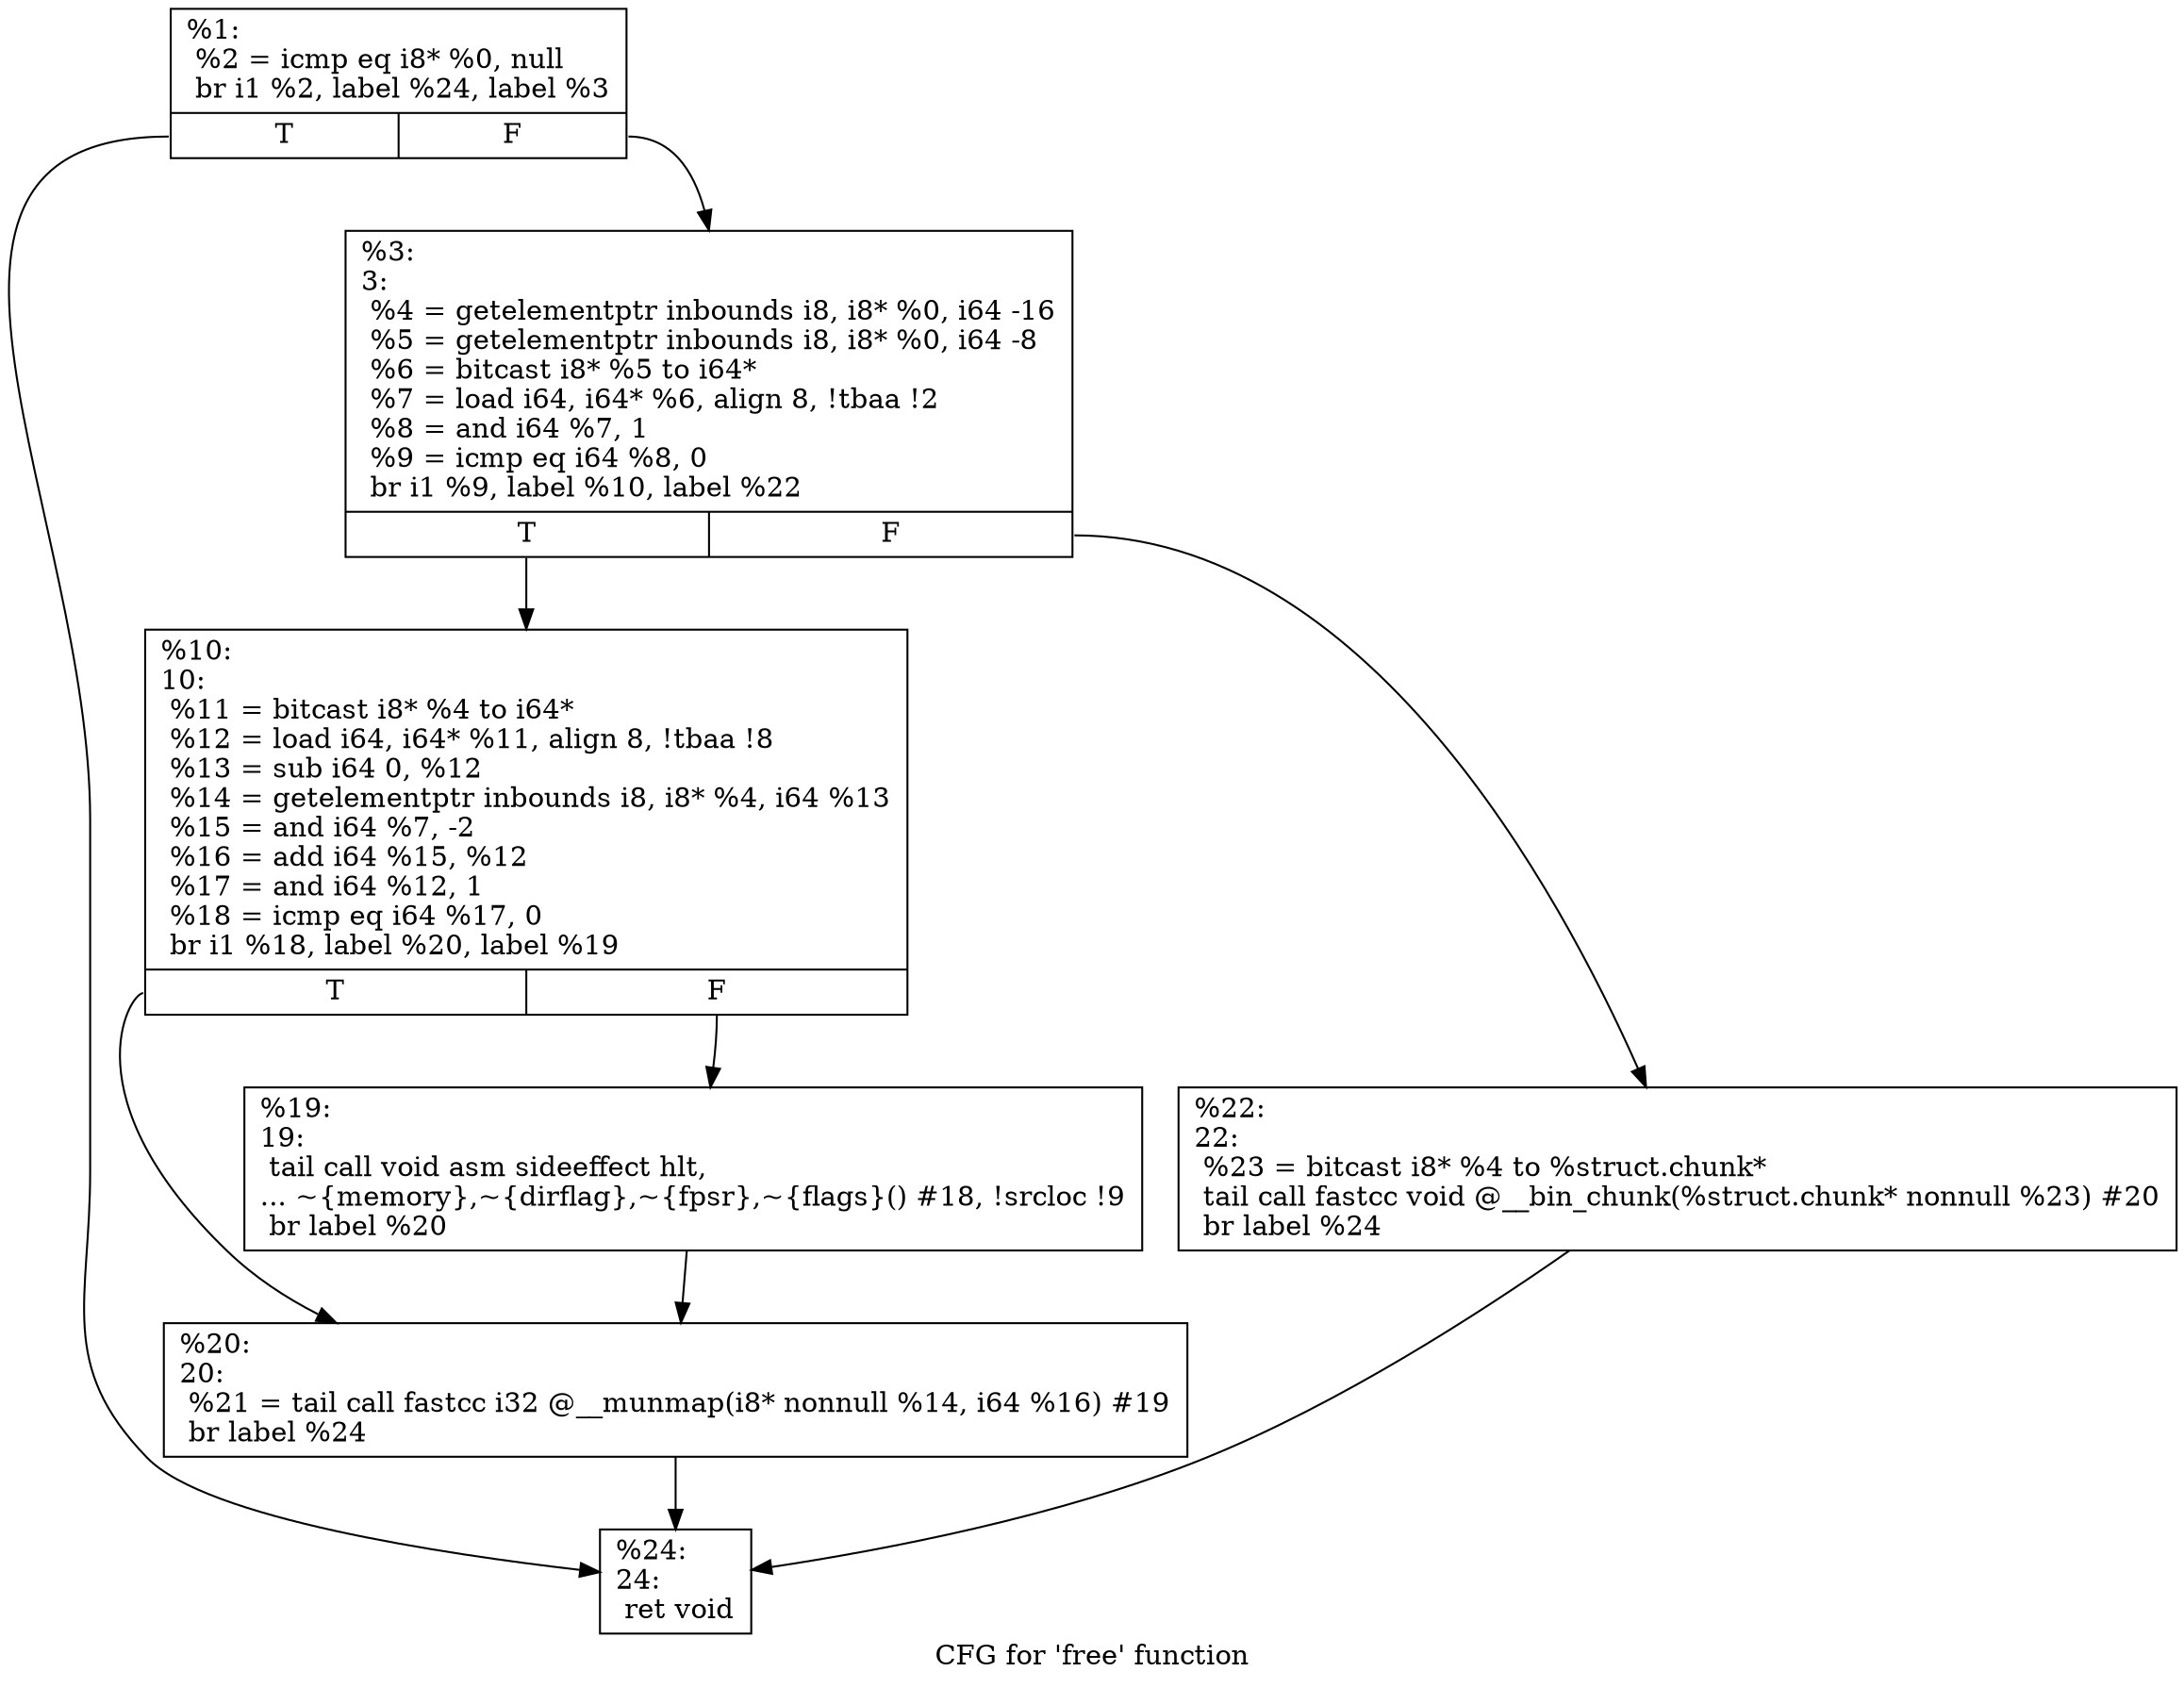 digraph "CFG for 'free' function" {
	label="CFG for 'free' function";

	Node0x2032640 [shape=record,label="{%1:\l  %2 = icmp eq i8* %0, null\l  br i1 %2, label %24, label %3\l|{<s0>T|<s1>F}}"];
	Node0x2032640:s0 -> Node0x2032860;
	Node0x2032640:s1 -> Node0x20326d0;
	Node0x20326d0 [shape=record,label="{%3:\l3:                                                \l  %4 = getelementptr inbounds i8, i8* %0, i64 -16\l  %5 = getelementptr inbounds i8, i8* %0, i64 -8\l  %6 = bitcast i8* %5 to i64*\l  %7 = load i64, i64* %6, align 8, !tbaa !2\l  %8 = and i64 %7, 1\l  %9 = icmp eq i64 %8, 0\l  br i1 %9, label %10, label %22\l|{<s0>T|<s1>F}}"];
	Node0x20326d0:s0 -> Node0x2032720;
	Node0x20326d0:s1 -> Node0x2032810;
	Node0x2032720 [shape=record,label="{%10:\l10:                                               \l  %11 = bitcast i8* %4 to i64*\l  %12 = load i64, i64* %11, align 8, !tbaa !8\l  %13 = sub i64 0, %12\l  %14 = getelementptr inbounds i8, i8* %4, i64 %13\l  %15 = and i64 %7, -2\l  %16 = add i64 %15, %12\l  %17 = and i64 %12, 1\l  %18 = icmp eq i64 %17, 0\l  br i1 %18, label %20, label %19\l|{<s0>T|<s1>F}}"];
	Node0x2032720:s0 -> Node0x20327c0;
	Node0x2032720:s1 -> Node0x2032770;
	Node0x2032770 [shape=record,label="{%19:\l19:                                               \l  tail call void asm sideeffect hlt,\l... ~\{memory\},~\{dirflag\},~\{fpsr\},~\{flags\}() #18, !srcloc !9\l  br label %20\l}"];
	Node0x2032770 -> Node0x20327c0;
	Node0x20327c0 [shape=record,label="{%20:\l20:                                               \l  %21 = tail call fastcc i32 @__munmap(i8* nonnull %14, i64 %16) #19\l  br label %24\l}"];
	Node0x20327c0 -> Node0x2032860;
	Node0x2032810 [shape=record,label="{%22:\l22:                                               \l  %23 = bitcast i8* %4 to %struct.chunk*\l  tail call fastcc void @__bin_chunk(%struct.chunk* nonnull %23) #20\l  br label %24\l}"];
	Node0x2032810 -> Node0x2032860;
	Node0x2032860 [shape=record,label="{%24:\l24:                                               \l  ret void\l}"];
}
